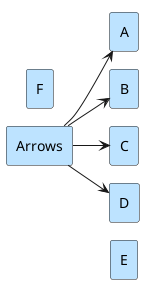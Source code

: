 @startuml updown

left to right direction

!pragma layout smetana

left to right direction

' https://crashedmind.github.io/PlantUMLHitchhikersGuide/layout/layout.html

skinparam rectangleBackgroundColor #BDE3FF

'top to bottom direction

rectangle Arrows
rectangle A
rectangle B
rectangle C
rectangle D
rectangle E
rectangle F

Arrows --> A 
Arrows --> B
Arrows --> C
Arrows --> D
Arrows --[hidden]> E

@enduml